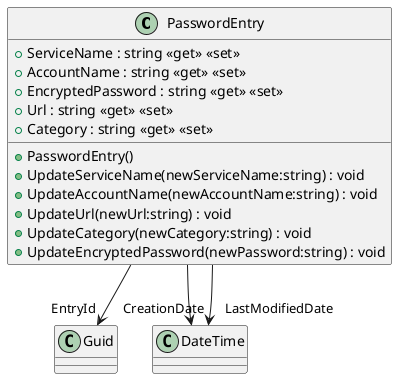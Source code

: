 @startuml
class PasswordEntry {
    + ServiceName : string <<get>> <<set>>
    + AccountName : string <<get>> <<set>>
    + EncryptedPassword : string <<get>> <<set>>
    + Url : string <<get>> <<set>>
    + Category : string <<get>> <<set>>
    + PasswordEntry()
    + UpdateServiceName(newServiceName:string) : void
    + UpdateAccountName(newAccountName:string) : void
    + UpdateUrl(newUrl:string) : void
    + UpdateCategory(newCategory:string) : void
    + UpdateEncryptedPassword(newPassword:string) : void
}
PasswordEntry --> "EntryId" Guid
PasswordEntry --> "CreationDate" DateTime
PasswordEntry --> "LastModifiedDate" DateTime
@enduml

